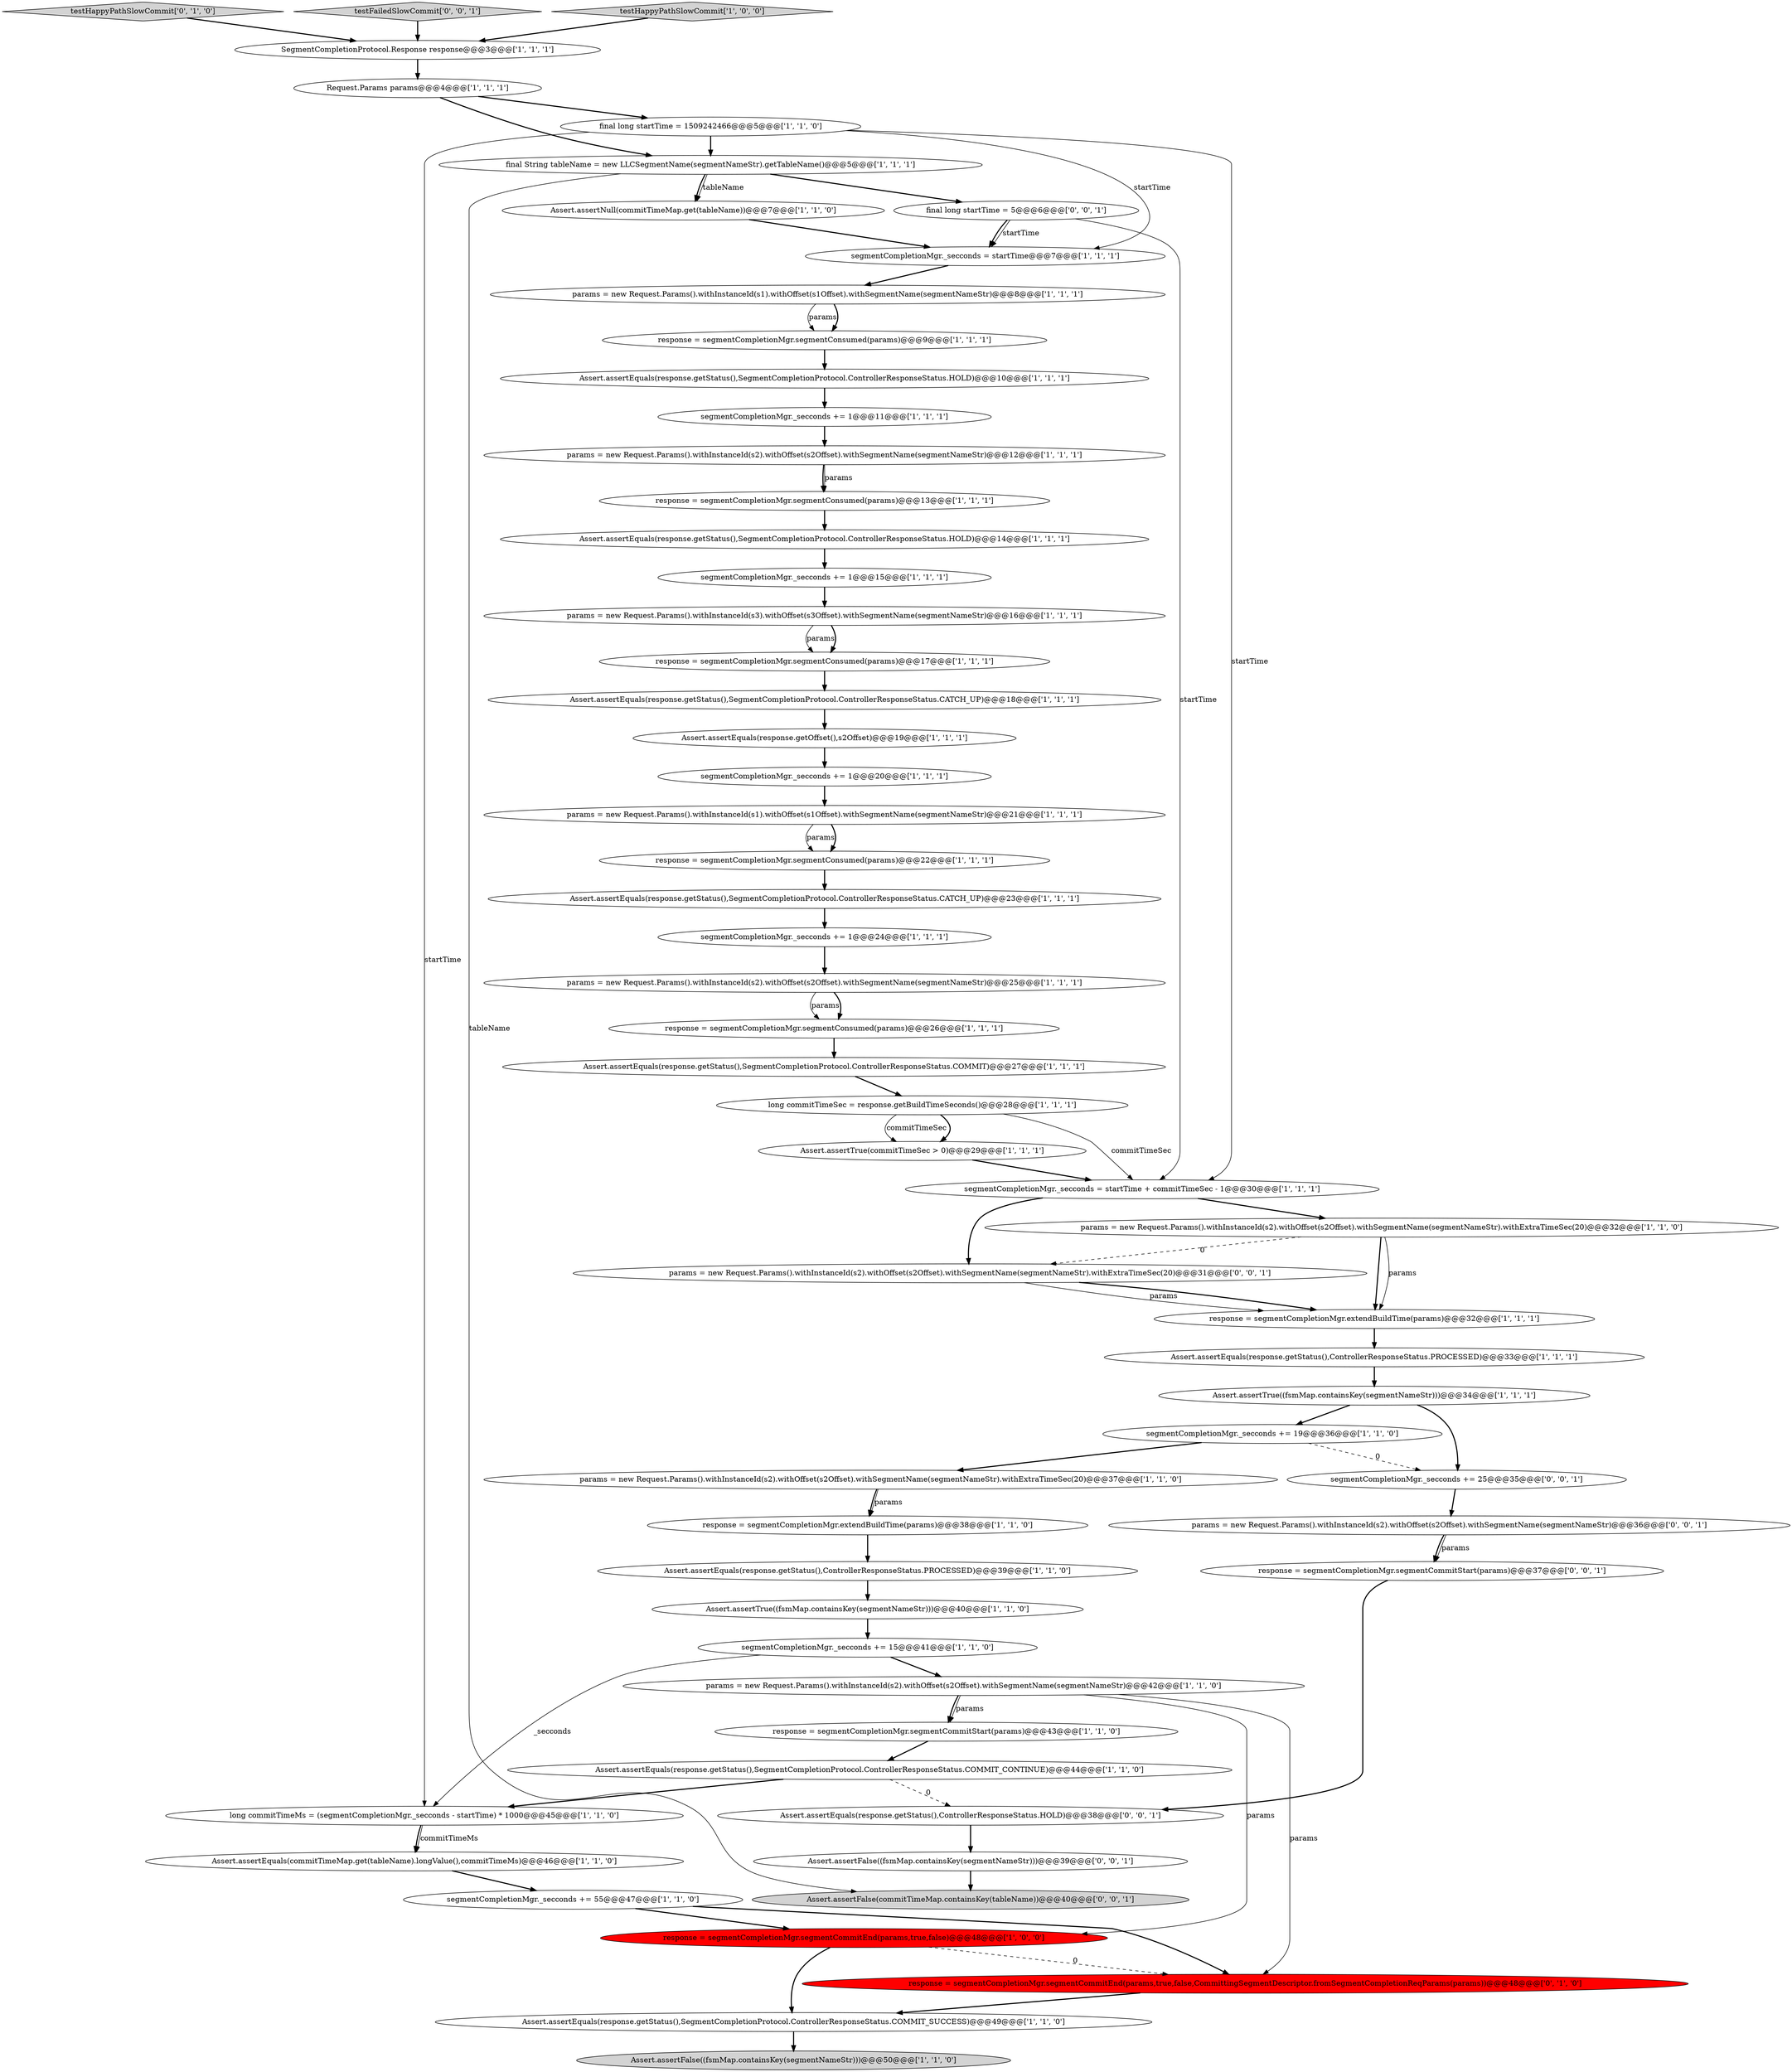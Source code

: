 digraph {
50 [style = filled, label = "testHappyPathSlowCommit['0', '1', '0']", fillcolor = lightgray, shape = diamond image = "AAA0AAABBB2BBB"];
14 [style = filled, label = "segmentCompletionMgr._secconds = startTime + commitTimeSec - 1@@@30@@@['1', '1', '1']", fillcolor = white, shape = ellipse image = "AAA0AAABBB1BBB"];
13 [style = filled, label = "long commitTimeSec = response.getBuildTimeSeconds()@@@28@@@['1', '1', '1']", fillcolor = white, shape = ellipse image = "AAA0AAABBB1BBB"];
40 [style = filled, label = "final String tableName = new LLCSegmentName(segmentNameStr).getTableName()@@@5@@@['1', '1', '1']", fillcolor = white, shape = ellipse image = "AAA0AAABBB1BBB"];
6 [style = filled, label = "Assert.assertEquals(response.getStatus(),SegmentCompletionProtocol.ControllerResponseStatus.CATCH_UP)@@@18@@@['1', '1', '1']", fillcolor = white, shape = ellipse image = "AAA0AAABBB1BBB"];
51 [style = filled, label = "Assert.assertEquals(response.getStatus(),ControllerResponseStatus.HOLD)@@@38@@@['0', '0', '1']", fillcolor = white, shape = ellipse image = "AAA0AAABBB3BBB"];
39 [style = filled, label = "Assert.assertEquals(commitTimeMap.get(tableName).longValue(),commitTimeMs)@@@46@@@['1', '1', '0']", fillcolor = white, shape = ellipse image = "AAA0AAABBB1BBB"];
9 [style = filled, label = "Assert.assertEquals(response.getStatus(),SegmentCompletionProtocol.ControllerResponseStatus.COMMIT)@@@27@@@['1', '1', '1']", fillcolor = white, shape = ellipse image = "AAA0AAABBB1BBB"];
5 [style = filled, label = "params = new Request.Params().withInstanceId(s2).withOffset(s2Offset).withSegmentName(segmentNameStr).withExtraTimeSec(20)@@@37@@@['1', '1', '0']", fillcolor = white, shape = ellipse image = "AAA0AAABBB1BBB"];
3 [style = filled, label = "SegmentCompletionProtocol.Response response@@@3@@@['1', '1', '1']", fillcolor = white, shape = ellipse image = "AAA0AAABBB1BBB"];
28 [style = filled, label = "params = new Request.Params().withInstanceId(s1).withOffset(s1Offset).withSegmentName(segmentNameStr)@@@8@@@['1', '1', '1']", fillcolor = white, shape = ellipse image = "AAA0AAABBB1BBB"];
26 [style = filled, label = "segmentCompletionMgr._secconds += 1@@@20@@@['1', '1', '1']", fillcolor = white, shape = ellipse image = "AAA0AAABBB1BBB"];
2 [style = filled, label = "Assert.assertFalse((fsmMap.containsKey(segmentNameStr)))@@@50@@@['1', '1', '0']", fillcolor = lightgray, shape = ellipse image = "AAA0AAABBB1BBB"];
29 [style = filled, label = "Assert.assertEquals(response.getStatus(),ControllerResponseStatus.PROCESSED)@@@39@@@['1', '1', '0']", fillcolor = white, shape = ellipse image = "AAA0AAABBB1BBB"];
52 [style = filled, label = "Assert.assertFalse((fsmMap.containsKey(segmentNameStr)))@@@39@@@['0', '0', '1']", fillcolor = white, shape = ellipse image = "AAA0AAABBB3BBB"];
8 [style = filled, label = "response = segmentCompletionMgr.segmentConsumed(params)@@@26@@@['1', '1', '1']", fillcolor = white, shape = ellipse image = "AAA0AAABBB1BBB"];
44 [style = filled, label = "response = segmentCompletionMgr.extendBuildTime(params)@@@38@@@['1', '1', '0']", fillcolor = white, shape = ellipse image = "AAA0AAABBB1BBB"];
34 [style = filled, label = "Assert.assertTrue(commitTimeSec > 0)@@@29@@@['1', '1', '1']", fillcolor = white, shape = ellipse image = "AAA0AAABBB1BBB"];
16 [style = filled, label = "params = new Request.Params().withInstanceId(s2).withOffset(s2Offset).withSegmentName(segmentNameStr)@@@42@@@['1', '1', '0']", fillcolor = white, shape = ellipse image = "AAA0AAABBB1BBB"];
31 [style = filled, label = "Request.Params params@@@4@@@['1', '1', '1']", fillcolor = white, shape = ellipse image = "AAA0AAABBB1BBB"];
59 [style = filled, label = "params = new Request.Params().withInstanceId(s2).withOffset(s2Offset).withSegmentName(segmentNameStr)@@@36@@@['0', '0', '1']", fillcolor = white, shape = ellipse image = "AAA0AAABBB3BBB"];
18 [style = filled, label = "segmentCompletionMgr._secconds += 19@@@36@@@['1', '1', '0']", fillcolor = white, shape = ellipse image = "AAA0AAABBB1BBB"];
21 [style = filled, label = "params = new Request.Params().withInstanceId(s2).withOffset(s2Offset).withSegmentName(segmentNameStr)@@@12@@@['1', '1', '1']", fillcolor = white, shape = ellipse image = "AAA0AAABBB1BBB"];
36 [style = filled, label = "segmentCompletionMgr._secconds += 1@@@24@@@['1', '1', '1']", fillcolor = white, shape = ellipse image = "AAA0AAABBB1BBB"];
55 [style = filled, label = "testFailedSlowCommit['0', '0', '1']", fillcolor = lightgray, shape = diamond image = "AAA0AAABBB3BBB"];
10 [style = filled, label = "testHappyPathSlowCommit['1', '0', '0']", fillcolor = lightgray, shape = diamond image = "AAA0AAABBB1BBB"];
23 [style = filled, label = "response = segmentCompletionMgr.segmentConsumed(params)@@@22@@@['1', '1', '1']", fillcolor = white, shape = ellipse image = "AAA0AAABBB1BBB"];
24 [style = filled, label = "response = segmentCompletionMgr.segmentCommitStart(params)@@@43@@@['1', '1', '0']", fillcolor = white, shape = ellipse image = "AAA0AAABBB1BBB"];
37 [style = filled, label = "Assert.assertEquals(response.getOffset(),s2Offset)@@@19@@@['1', '1', '1']", fillcolor = white, shape = ellipse image = "AAA0AAABBB1BBB"];
43 [style = filled, label = "Assert.assertEquals(response.getStatus(),SegmentCompletionProtocol.ControllerResponseStatus.COMMIT_SUCCESS)@@@49@@@['1', '1', '0']", fillcolor = white, shape = ellipse image = "AAA0AAABBB1BBB"];
30 [style = filled, label = "response = segmentCompletionMgr.segmentConsumed(params)@@@17@@@['1', '1', '1']", fillcolor = white, shape = ellipse image = "AAA0AAABBB1BBB"];
7 [style = filled, label = "response = segmentCompletionMgr.segmentCommitEnd(params,true,false)@@@48@@@['1', '0', '0']", fillcolor = red, shape = ellipse image = "AAA1AAABBB1BBB"];
33 [style = filled, label = "Assert.assertEquals(response.getStatus(),SegmentCompletionProtocol.ControllerResponseStatus.HOLD)@@@14@@@['1', '1', '1']", fillcolor = white, shape = ellipse image = "AAA0AAABBB1BBB"];
49 [style = filled, label = "response = segmentCompletionMgr.segmentCommitEnd(params,true,false,CommittingSegmentDescriptor.fromSegmentCompletionReqParams(params))@@@48@@@['0', '1', '0']", fillcolor = red, shape = ellipse image = "AAA1AAABBB2BBB"];
17 [style = filled, label = "long commitTimeMs = (segmentCompletionMgr._secconds - startTime) * 1000@@@45@@@['1', '1', '0']", fillcolor = white, shape = ellipse image = "AAA0AAABBB1BBB"];
32 [style = filled, label = "segmentCompletionMgr._secconds += 1@@@11@@@['1', '1', '1']", fillcolor = white, shape = ellipse image = "AAA0AAABBB1BBB"];
47 [style = filled, label = "segmentCompletionMgr._secconds = startTime@@@7@@@['1', '1', '1']", fillcolor = white, shape = ellipse image = "AAA0AAABBB1BBB"];
12 [style = filled, label = "params = new Request.Params().withInstanceId(s1).withOffset(s1Offset).withSegmentName(segmentNameStr)@@@21@@@['1', '1', '1']", fillcolor = white, shape = ellipse image = "AAA0AAABBB1BBB"];
0 [style = filled, label = "segmentCompletionMgr._secconds += 55@@@47@@@['1', '1', '0']", fillcolor = white, shape = ellipse image = "AAA0AAABBB1BBB"];
53 [style = filled, label = "response = segmentCompletionMgr.segmentCommitStart(params)@@@37@@@['0', '0', '1']", fillcolor = white, shape = ellipse image = "AAA0AAABBB3BBB"];
54 [style = filled, label = "params = new Request.Params().withInstanceId(s2).withOffset(s2Offset).withSegmentName(segmentNameStr).withExtraTimeSec(20)@@@31@@@['0', '0', '1']", fillcolor = white, shape = ellipse image = "AAA0AAABBB3BBB"];
56 [style = filled, label = "Assert.assertFalse(commitTimeMap.containsKey(tableName))@@@40@@@['0', '0', '1']", fillcolor = lightgray, shape = ellipse image = "AAA0AAABBB3BBB"];
20 [style = filled, label = "params = new Request.Params().withInstanceId(s2).withOffset(s2Offset).withSegmentName(segmentNameStr).withExtraTimeSec(20)@@@32@@@['1', '1', '0']", fillcolor = white, shape = ellipse image = "AAA0AAABBB1BBB"];
1 [style = filled, label = "params = new Request.Params().withInstanceId(s3).withOffset(s3Offset).withSegmentName(segmentNameStr)@@@16@@@['1', '1', '1']", fillcolor = white, shape = ellipse image = "AAA0AAABBB1BBB"];
25 [style = filled, label = "segmentCompletionMgr._secconds += 15@@@41@@@['1', '1', '0']", fillcolor = white, shape = ellipse image = "AAA0AAABBB1BBB"];
27 [style = filled, label = "response = segmentCompletionMgr.extendBuildTime(params)@@@32@@@['1', '1', '1']", fillcolor = white, shape = ellipse image = "AAA0AAABBB1BBB"];
35 [style = filled, label = "response = segmentCompletionMgr.segmentConsumed(params)@@@13@@@['1', '1', '1']", fillcolor = white, shape = ellipse image = "AAA0AAABBB1BBB"];
46 [style = filled, label = "response = segmentCompletionMgr.segmentConsumed(params)@@@9@@@['1', '1', '1']", fillcolor = white, shape = ellipse image = "AAA0AAABBB1BBB"];
15 [style = filled, label = "params = new Request.Params().withInstanceId(s2).withOffset(s2Offset).withSegmentName(segmentNameStr)@@@25@@@['1', '1', '1']", fillcolor = white, shape = ellipse image = "AAA0AAABBB1BBB"];
22 [style = filled, label = "Assert.assertEquals(response.getStatus(),SegmentCompletionProtocol.ControllerResponseStatus.CATCH_UP)@@@23@@@['1', '1', '1']", fillcolor = white, shape = ellipse image = "AAA0AAABBB1BBB"];
11 [style = filled, label = "segmentCompletionMgr._secconds += 1@@@15@@@['1', '1', '1']", fillcolor = white, shape = ellipse image = "AAA0AAABBB1BBB"];
38 [style = filled, label = "Assert.assertEquals(response.getStatus(),SegmentCompletionProtocol.ControllerResponseStatus.COMMIT_CONTINUE)@@@44@@@['1', '1', '0']", fillcolor = white, shape = ellipse image = "AAA0AAABBB1BBB"];
58 [style = filled, label = "segmentCompletionMgr._secconds += 25@@@35@@@['0', '0', '1']", fillcolor = white, shape = ellipse image = "AAA0AAABBB3BBB"];
4 [style = filled, label = "final long startTime = 1509242466@@@5@@@['1', '1', '0']", fillcolor = white, shape = ellipse image = "AAA0AAABBB1BBB"];
19 [style = filled, label = "Assert.assertTrue((fsmMap.containsKey(segmentNameStr)))@@@40@@@['1', '1', '0']", fillcolor = white, shape = ellipse image = "AAA0AAABBB1BBB"];
45 [style = filled, label = "Assert.assertNull(commitTimeMap.get(tableName))@@@7@@@['1', '1', '0']", fillcolor = white, shape = ellipse image = "AAA0AAABBB1BBB"];
57 [style = filled, label = "final long startTime = 5@@@6@@@['0', '0', '1']", fillcolor = white, shape = ellipse image = "AAA0AAABBB3BBB"];
48 [style = filled, label = "Assert.assertEquals(response.getStatus(),ControllerResponseStatus.PROCESSED)@@@33@@@['1', '1', '1']", fillcolor = white, shape = ellipse image = "AAA0AAABBB1BBB"];
42 [style = filled, label = "Assert.assertEquals(response.getStatus(),SegmentCompletionProtocol.ControllerResponseStatus.HOLD)@@@10@@@['1', '1', '1']", fillcolor = white, shape = ellipse image = "AAA0AAABBB1BBB"];
41 [style = filled, label = "Assert.assertTrue((fsmMap.containsKey(segmentNameStr)))@@@34@@@['1', '1', '1']", fillcolor = white, shape = ellipse image = "AAA0AAABBB1BBB"];
25->17 [style = solid, label="_secconds"];
54->27 [style = bold, label=""];
4->47 [style = solid, label="startTime"];
7->49 [style = dashed, label="0"];
28->46 [style = solid, label="params"];
1->30 [style = solid, label="params"];
1->30 [style = bold, label=""];
30->6 [style = bold, label=""];
20->27 [style = bold, label=""];
33->11 [style = bold, label=""];
26->12 [style = bold, label=""];
12->23 [style = solid, label="params"];
23->22 [style = bold, label=""];
7->43 [style = bold, label=""];
31->40 [style = bold, label=""];
40->56 [style = solid, label="tableName"];
58->59 [style = bold, label=""];
21->35 [style = bold, label=""];
41->58 [style = bold, label=""];
16->7 [style = solid, label="params"];
14->20 [style = bold, label=""];
46->42 [style = bold, label=""];
13->34 [style = bold, label=""];
48->41 [style = bold, label=""];
37->26 [style = bold, label=""];
47->28 [style = bold, label=""];
16->49 [style = solid, label="params"];
50->3 [style = bold, label=""];
31->4 [style = bold, label=""];
24->38 [style = bold, label=""];
15->8 [style = solid, label="params"];
19->25 [style = bold, label=""];
57->47 [style = solid, label="startTime"];
0->7 [style = bold, label=""];
17->39 [style = bold, label=""];
4->14 [style = solid, label="startTime"];
4->17 [style = solid, label="startTime"];
38->51 [style = dashed, label="0"];
42->32 [style = bold, label=""];
40->45 [style = solid, label="tableName"];
59->53 [style = solid, label="params"];
34->14 [style = bold, label=""];
13->34 [style = solid, label="commitTimeSec"];
38->17 [style = bold, label=""];
16->24 [style = solid, label="params"];
44->29 [style = bold, label=""];
16->24 [style = bold, label=""];
54->27 [style = solid, label="params"];
57->14 [style = solid, label="startTime"];
43->2 [style = bold, label=""];
51->52 [style = bold, label=""];
25->16 [style = bold, label=""];
59->53 [style = bold, label=""];
6->37 [style = bold, label=""];
29->19 [style = bold, label=""];
0->49 [style = bold, label=""];
5->44 [style = bold, label=""];
20->54 [style = dashed, label="0"];
5->44 [style = solid, label="params"];
20->27 [style = solid, label="params"];
57->47 [style = bold, label=""];
41->18 [style = bold, label=""];
15->8 [style = bold, label=""];
4->40 [style = bold, label=""];
32->21 [style = bold, label=""];
53->51 [style = bold, label=""];
11->1 [style = bold, label=""];
3->31 [style = bold, label=""];
17->39 [style = solid, label="commitTimeMs"];
36->15 [style = bold, label=""];
35->33 [style = bold, label=""];
10->3 [style = bold, label=""];
52->56 [style = bold, label=""];
55->3 [style = bold, label=""];
13->14 [style = solid, label="commitTimeSec"];
49->43 [style = bold, label=""];
40->57 [style = bold, label=""];
21->35 [style = solid, label="params"];
14->54 [style = bold, label=""];
28->46 [style = bold, label=""];
39->0 [style = bold, label=""];
18->5 [style = bold, label=""];
22->36 [style = bold, label=""];
8->9 [style = bold, label=""];
45->47 [style = bold, label=""];
27->48 [style = bold, label=""];
12->23 [style = bold, label=""];
40->45 [style = bold, label=""];
18->58 [style = dashed, label="0"];
9->13 [style = bold, label=""];
}
